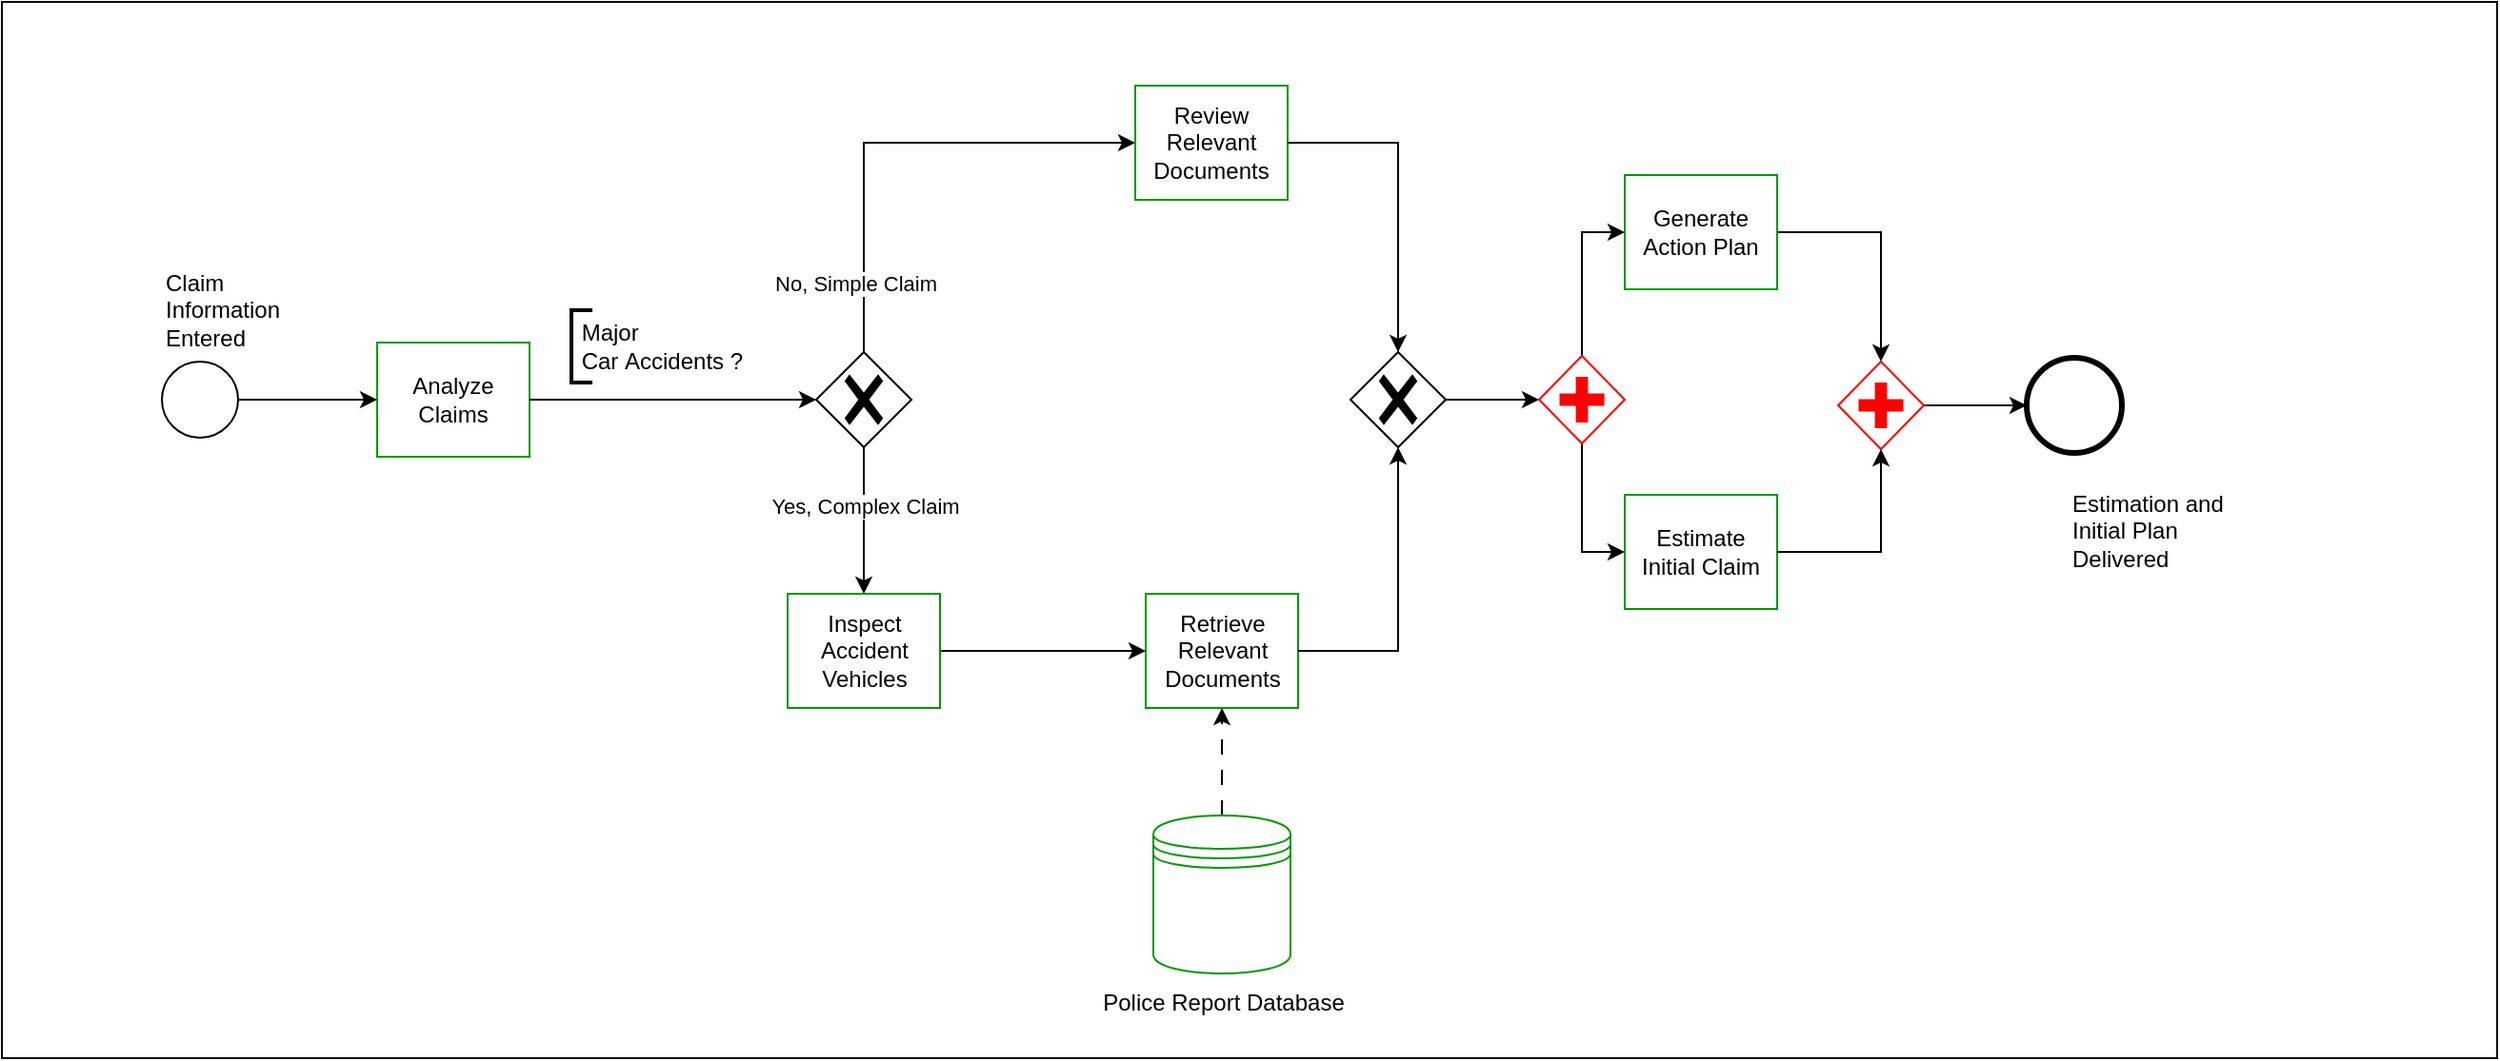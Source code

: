 <mxfile version="22.0.4" type="device">
  <diagram name="Page-1" id="QfH2Z1svb7IjirxH1laz">
    <mxGraphModel dx="762" dy="770" grid="0" gridSize="10" guides="1" tooltips="1" connect="1" arrows="1" fold="1" page="0" pageScale="1" pageWidth="827" pageHeight="1169" math="0" shadow="0">
      <root>
        <mxCell id="0" />
        <mxCell id="1" parent="0" />
        <mxCell id="4D6Gsaz27os8Cz2i2MPD-121" value="" style="rounded=0;whiteSpace=wrap;html=1;fillColor=none;" vertex="1" parent="1">
          <mxGeometry x="844" y="395" width="1310" height="555" as="geometry" />
        </mxCell>
        <mxCell id="4D6Gsaz27os8Cz2i2MPD-4" value="Analyze Claims" style="rounded=0;whiteSpace=wrap;html=1;fontFamily=Helvetica;fontSize=12;fontColor=#000000;align=center;strokeColor=#009900;" vertex="1" parent="1">
          <mxGeometry x="1041" y="574" width="80" height="60" as="geometry" />
        </mxCell>
        <mxCell id="4D6Gsaz27os8Cz2i2MPD-12" value="&lt;div&gt;&amp;nbsp;Major&amp;nbsp;&lt;/div&gt;&lt;div&gt;&lt;span style=&quot;background-color: initial;&quot;&gt;&amp;nbsp;Car&amp;nbsp;&lt;/span&gt;&lt;span style=&quot;background-color: initial;&quot;&gt;Accidents ?&lt;/span&gt;&lt;/div&gt;" style="strokeWidth=2;html=1;shape=mxgraph.flowchart.annotation_1;align=left;pointerEvents=1;" vertex="1" parent="1">
          <mxGeometry x="1143" y="557" width="11" height="38" as="geometry" />
        </mxCell>
        <mxCell id="4D6Gsaz27os8Cz2i2MPD-16" style="edgeStyle=orthogonalEdgeStyle;rounded=0;orthogonalLoop=1;jettySize=auto;html=1;entryX=0.5;entryY=1;entryDx=0;entryDy=0;dashed=1;dashPattern=8 8;" edge="1" parent="1" source="4D6Gsaz27os8Cz2i2MPD-68" target="4D6Gsaz27os8Cz2i2MPD-60">
          <mxGeometry relative="1" as="geometry">
            <mxPoint x="953" y="894" as="sourcePoint" />
            <mxPoint x="1018" y="894" as="targetPoint" />
          </mxGeometry>
        </mxCell>
        <mxCell id="4D6Gsaz27os8Cz2i2MPD-55" style="edgeStyle=orthogonalEdgeStyle;rounded=0;orthogonalLoop=1;jettySize=auto;html=1;exitX=1;exitY=0.5;exitDx=0;exitDy=0;exitPerimeter=0;entryX=0;entryY=0.5;entryDx=0;entryDy=0;" edge="1" parent="1" source="4D6Gsaz27os8Cz2i2MPD-54" target="4D6Gsaz27os8Cz2i2MPD-4">
          <mxGeometry relative="1" as="geometry" />
        </mxCell>
        <mxCell id="4D6Gsaz27os8Cz2i2MPD-54" value="" style="points=[[0.145,0.145,0],[0.5,0,0],[0.855,0.145,0],[1,0.5,0],[0.855,0.855,0],[0.5,1,0],[0.145,0.855,0],[0,0.5,0]];shape=mxgraph.bpmn.event;html=1;verticalLabelPosition=bottom;labelBackgroundColor=#ffffff;verticalAlign=top;align=center;perimeter=ellipsePerimeter;outlineConnect=0;aspect=fixed;outline=standard;symbol=general;" vertex="1" parent="1">
          <mxGeometry x="928" y="584" width="40" height="40" as="geometry" />
        </mxCell>
        <mxCell id="4D6Gsaz27os8Cz2i2MPD-64" style="edgeStyle=orthogonalEdgeStyle;rounded=0;orthogonalLoop=1;jettySize=auto;html=1;exitX=0.5;exitY=0;exitDx=0;exitDy=0;exitPerimeter=0;entryX=0;entryY=0.5;entryDx=0;entryDy=0;" edge="1" parent="1" source="4D6Gsaz27os8Cz2i2MPD-58" target="4D6Gsaz27os8Cz2i2MPD-63">
          <mxGeometry relative="1" as="geometry" />
        </mxCell>
        <mxCell id="4D6Gsaz27os8Cz2i2MPD-122" value="No, Simple Claim" style="edgeLabel;html=1;align=center;verticalAlign=middle;resizable=0;points=[];" vertex="1" connectable="0" parent="4D6Gsaz27os8Cz2i2MPD-64">
          <mxGeometry x="-0.49" y="-4" relative="1" as="geometry">
            <mxPoint x="-9" y="28" as="offset" />
          </mxGeometry>
        </mxCell>
        <mxCell id="4D6Gsaz27os8Cz2i2MPD-109" style="edgeStyle=orthogonalEdgeStyle;rounded=0;orthogonalLoop=1;jettySize=auto;html=1;exitX=0.5;exitY=1;exitDx=0;exitDy=0;exitPerimeter=0;" edge="1" parent="1" source="4D6Gsaz27os8Cz2i2MPD-58" target="4D6Gsaz27os8Cz2i2MPD-108">
          <mxGeometry relative="1" as="geometry" />
        </mxCell>
        <mxCell id="4D6Gsaz27os8Cz2i2MPD-112" value="Yes, Complex Claim" style="edgeLabel;html=1;align=center;verticalAlign=middle;resizable=0;points=[];" vertex="1" connectable="0" parent="4D6Gsaz27os8Cz2i2MPD-109">
          <mxGeometry x="-0.191" relative="1" as="geometry">
            <mxPoint as="offset" />
          </mxGeometry>
        </mxCell>
        <mxCell id="4D6Gsaz27os8Cz2i2MPD-58" value="" style="points=[[0.25,0.25,0],[0.5,0,0],[0.75,0.25,0],[1,0.5,0],[0.75,0.75,0],[0.5,1,0],[0.25,0.75,0],[0,0.5,0]];shape=mxgraph.bpmn.gateway2;html=1;verticalLabelPosition=bottom;labelBackgroundColor=#ffffff;verticalAlign=top;align=center;perimeter=rhombusPerimeter;outlineConnect=0;outline=none;symbol=none;gwType=exclusive;" vertex="1" parent="1">
          <mxGeometry x="1271.5" y="579" width="50" height="50" as="geometry" />
        </mxCell>
        <mxCell id="4D6Gsaz27os8Cz2i2MPD-60" value="Retrieve Relevant Documents" style="rounded=0;whiteSpace=wrap;html=1;fontFamily=Helvetica;fontSize=12;fontColor=#000000;align=center;strokeColor=#009900;" vertex="1" parent="1">
          <mxGeometry x="1444.5" y="706" width="80" height="60" as="geometry" />
        </mxCell>
        <mxCell id="4D6Gsaz27os8Cz2i2MPD-63" value="Review Relevant Documents" style="rounded=0;whiteSpace=wrap;html=1;fontFamily=Helvetica;fontSize=12;fontColor=#000000;align=center;strokeColor=#009900;" vertex="1" parent="1">
          <mxGeometry x="1439" y="439" width="80" height="60" as="geometry" />
        </mxCell>
        <mxCell id="4D6Gsaz27os8Cz2i2MPD-68" value="" style="shape=datastore;html=1;labelPosition=center;verticalLabelPosition=bottom;align=center;verticalAlign=top;strokeColor=#009900;" vertex="1" parent="1">
          <mxGeometry x="1448.5" y="822.5" width="72" height="83" as="geometry" />
        </mxCell>
        <mxCell id="4D6Gsaz27os8Cz2i2MPD-72" value="Estimate Initial Claim" style="rounded=0;whiteSpace=wrap;html=1;fontFamily=Helvetica;fontSize=12;fontColor=#000000;align=center;strokeColor=#009900;" vertex="1" parent="1">
          <mxGeometry x="1696" y="654" width="80" height="60" as="geometry" />
        </mxCell>
        <mxCell id="4D6Gsaz27os8Cz2i2MPD-99" style="edgeStyle=orthogonalEdgeStyle;rounded=0;orthogonalLoop=1;jettySize=auto;html=1;exitX=1;exitY=0.5;exitDx=0;exitDy=0;" edge="1" parent="1" source="4D6Gsaz27os8Cz2i2MPD-74" target="4D6Gsaz27os8Cz2i2MPD-75">
          <mxGeometry relative="1" as="geometry" />
        </mxCell>
        <mxCell id="4D6Gsaz27os8Cz2i2MPD-74" value="Generate Action Plan" style="rounded=0;whiteSpace=wrap;html=1;fontFamily=Helvetica;fontSize=12;fontColor=#000000;align=center;strokeColor=#009900;" vertex="1" parent="1">
          <mxGeometry x="1696" y="486" width="80" height="60" as="geometry" />
        </mxCell>
        <mxCell id="4D6Gsaz27os8Cz2i2MPD-103" style="edgeStyle=orthogonalEdgeStyle;rounded=0;orthogonalLoop=1;jettySize=auto;html=1;exitX=1;exitY=0.5;exitDx=0;exitDy=0;exitPerimeter=0;" edge="1" parent="1" source="4D6Gsaz27os8Cz2i2MPD-75" target="4D6Gsaz27os8Cz2i2MPD-101">
          <mxGeometry relative="1" as="geometry" />
        </mxCell>
        <mxCell id="4D6Gsaz27os8Cz2i2MPD-75" value="" style="points=[[0.25,0.25,0],[0.5,0,0],[0.75,0.25,0],[1,0.5,0],[0.75,0.75,0],[0.5,1,0],[0.25,0.75,0],[0,0.5,0]];shape=mxgraph.bpmn.gateway2;html=1;verticalLabelPosition=bottom;labelBackgroundColor=#ffffff;verticalAlign=top;align=center;perimeter=rhombusPerimeter;outlineConnect=0;outline=none;symbol=none;gwType=parallel;fillColor=none;strokeColor=#FF0000;fontColor=#ffffff;" vertex="1" parent="1">
          <mxGeometry x="1808" y="584" width="45" height="46" as="geometry" />
        </mxCell>
        <mxCell id="4D6Gsaz27os8Cz2i2MPD-93" style="edgeStyle=orthogonalEdgeStyle;rounded=0;orthogonalLoop=1;jettySize=auto;html=1;exitX=1;exitY=0.5;exitDx=0;exitDy=0;exitPerimeter=0;" edge="1" parent="1" source="4D6Gsaz27os8Cz2i2MPD-88" target="4D6Gsaz27os8Cz2i2MPD-92">
          <mxGeometry relative="1" as="geometry" />
        </mxCell>
        <mxCell id="4D6Gsaz27os8Cz2i2MPD-88" value="" style="points=[[0.25,0.25,0],[0.5,0,0],[0.75,0.25,0],[1,0.5,0],[0.75,0.75,0],[0.5,1,0],[0.25,0.75,0],[0,0.5,0]];shape=mxgraph.bpmn.gateway2;html=1;verticalLabelPosition=bottom;labelBackgroundColor=#ffffff;verticalAlign=top;align=center;perimeter=rhombusPerimeter;outlineConnect=0;outline=none;symbol=none;gwType=exclusive;" vertex="1" parent="1">
          <mxGeometry x="1552" y="579" width="50" height="50" as="geometry" />
        </mxCell>
        <mxCell id="4D6Gsaz27os8Cz2i2MPD-89" style="edgeStyle=orthogonalEdgeStyle;rounded=0;orthogonalLoop=1;jettySize=auto;html=1;exitX=1;exitY=0.5;exitDx=0;exitDy=0;entryX=0.5;entryY=0;entryDx=0;entryDy=0;entryPerimeter=0;" edge="1" parent="1" source="4D6Gsaz27os8Cz2i2MPD-63" target="4D6Gsaz27os8Cz2i2MPD-88">
          <mxGeometry relative="1" as="geometry" />
        </mxCell>
        <mxCell id="4D6Gsaz27os8Cz2i2MPD-90" style="edgeStyle=orthogonalEdgeStyle;rounded=0;orthogonalLoop=1;jettySize=auto;html=1;exitX=1;exitY=0.5;exitDx=0;exitDy=0;entryX=0.5;entryY=1;entryDx=0;entryDy=0;entryPerimeter=0;" edge="1" parent="1" source="4D6Gsaz27os8Cz2i2MPD-60" target="4D6Gsaz27os8Cz2i2MPD-88">
          <mxGeometry relative="1" as="geometry" />
        </mxCell>
        <mxCell id="4D6Gsaz27os8Cz2i2MPD-91" value="Police Report Database" style="text;html=1;align=center;verticalAlign=middle;resizable=0;points=[];autosize=1;strokeColor=none;fillColor=none;" vertex="1" parent="1">
          <mxGeometry x="1412" y="907.5" width="145" height="26" as="geometry" />
        </mxCell>
        <mxCell id="4D6Gsaz27os8Cz2i2MPD-95" style="edgeStyle=orthogonalEdgeStyle;rounded=0;orthogonalLoop=1;jettySize=auto;html=1;entryX=0;entryY=0.5;entryDx=0;entryDy=0;" edge="1" parent="1" source="4D6Gsaz27os8Cz2i2MPD-92" target="4D6Gsaz27os8Cz2i2MPD-72">
          <mxGeometry relative="1" as="geometry" />
        </mxCell>
        <mxCell id="4D6Gsaz27os8Cz2i2MPD-97" style="edgeStyle=orthogonalEdgeStyle;rounded=0;orthogonalLoop=1;jettySize=auto;html=1;exitX=0.5;exitY=0;exitDx=0;exitDy=0;exitPerimeter=0;entryX=0;entryY=0.5;entryDx=0;entryDy=0;" edge="1" parent="1" source="4D6Gsaz27os8Cz2i2MPD-92" target="4D6Gsaz27os8Cz2i2MPD-74">
          <mxGeometry relative="1" as="geometry" />
        </mxCell>
        <mxCell id="4D6Gsaz27os8Cz2i2MPD-92" value="" style="points=[[0.25,0.25,0],[0.5,0,0],[0.75,0.25,0],[1,0.5,0],[0.75,0.75,0],[0.5,1,0],[0.25,0.75,0],[0,0.5,0]];shape=mxgraph.bpmn.gateway2;html=1;verticalLabelPosition=bottom;labelBackgroundColor=#ffffff;verticalAlign=top;align=center;perimeter=rhombusPerimeter;outlineConnect=0;outline=none;symbol=none;gwType=parallel;fillColor=none;strokeColor=#FF0000;fontColor=#ffffff;" vertex="1" parent="1">
          <mxGeometry x="1651" y="581" width="45" height="46" as="geometry" />
        </mxCell>
        <mxCell id="4D6Gsaz27os8Cz2i2MPD-100" style="edgeStyle=orthogonalEdgeStyle;rounded=0;orthogonalLoop=1;jettySize=auto;html=1;exitX=1;exitY=0.5;exitDx=0;exitDy=0;entryX=0.5;entryY=1;entryDx=0;entryDy=0;entryPerimeter=0;" edge="1" parent="1" source="4D6Gsaz27os8Cz2i2MPD-72" target="4D6Gsaz27os8Cz2i2MPD-75">
          <mxGeometry relative="1" as="geometry" />
        </mxCell>
        <mxCell id="4D6Gsaz27os8Cz2i2MPD-101" value="" style="points=[[0.145,0.145,0],[0.5,0,0],[0.855,0.145,0],[1,0.5,0],[0.855,0.855,0],[0.5,1,0],[0.145,0.855,0],[0,0.5,0]];shape=mxgraph.bpmn.event;html=1;verticalLabelPosition=bottom;labelBackgroundColor=#ffffff;verticalAlign=top;align=center;perimeter=ellipsePerimeter;outlineConnect=0;aspect=fixed;outline=end;symbol=terminate2;" vertex="1" parent="1">
          <mxGeometry x="1907" y="582" width="50" height="50" as="geometry" />
        </mxCell>
        <mxCell id="4D6Gsaz27os8Cz2i2MPD-104" value="Estimation and &lt;br&gt;Initial Plan &lt;br&gt;Delivered" style="text;html=1;align=left;verticalAlign=middle;resizable=0;points=[];autosize=1;strokeColor=none;fillColor=none;" vertex="1" parent="1">
          <mxGeometry x="1929" y="645" width="97" height="55" as="geometry" />
        </mxCell>
        <mxCell id="4D6Gsaz27os8Cz2i2MPD-106" value="Claim &lt;br&gt;Information &lt;br&gt;Entered&amp;nbsp;" style="text;html=1;align=left;verticalAlign=middle;resizable=0;points=[];autosize=1;strokeColor=none;fillColor=none;" vertex="1" parent="1">
          <mxGeometry x="928" y="529" width="78" height="55" as="geometry" />
        </mxCell>
        <mxCell id="4D6Gsaz27os8Cz2i2MPD-110" style="edgeStyle=orthogonalEdgeStyle;rounded=0;orthogonalLoop=1;jettySize=auto;html=1;exitX=1;exitY=0.5;exitDx=0;exitDy=0;entryX=0;entryY=0.5;entryDx=0;entryDy=0;" edge="1" parent="1" source="4D6Gsaz27os8Cz2i2MPD-108" target="4D6Gsaz27os8Cz2i2MPD-60">
          <mxGeometry relative="1" as="geometry" />
        </mxCell>
        <mxCell id="4D6Gsaz27os8Cz2i2MPD-108" value="Inspect Accident Vehicles" style="rounded=0;whiteSpace=wrap;html=1;fontFamily=Helvetica;fontSize=12;fontColor=#000000;align=center;strokeColor=#009900;" vertex="1" parent="1">
          <mxGeometry x="1256.5" y="706" width="80" height="60" as="geometry" />
        </mxCell>
        <mxCell id="4D6Gsaz27os8Cz2i2MPD-116" style="edgeStyle=orthogonalEdgeStyle;rounded=0;orthogonalLoop=1;jettySize=auto;html=1;exitX=1;exitY=0.5;exitDx=0;exitDy=0;entryX=0;entryY=0.5;entryDx=0;entryDy=0;entryPerimeter=0;" edge="1" parent="1" source="4D6Gsaz27os8Cz2i2MPD-4" target="4D6Gsaz27os8Cz2i2MPD-58">
          <mxGeometry relative="1" as="geometry" />
        </mxCell>
      </root>
    </mxGraphModel>
  </diagram>
</mxfile>
